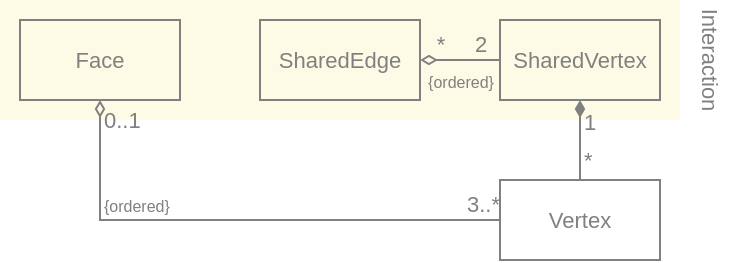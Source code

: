 <mxfile scale="4" border="0">
    <diagram id="woBObCVOX6_ovj5UqUiK" name="Page-1">
        <mxGraphModel dx="412" dy="251" grid="1" gridSize="10" guides="1" tooltips="1" connect="1" arrows="1" fold="1" page="0" pageScale="1" pageWidth="850" pageHeight="1100" background="none" math="0" shadow="0">
            <root>
                <mxCell id="0"/>
                <mxCell id="1" parent="0"/>
                <mxCell id="48" value="" style="rounded=0;whiteSpace=wrap;html=1;fillColor=#E6D600;strokeColor=none;opacity=10;" vertex="1" parent="1">
                    <mxGeometry x="150" y="350" width="340" height="60" as="geometry"/>
                </mxCell>
                <mxCell id="6" value="" style="edgeStyle=orthogonalEdgeStyle;shape=connector;rounded=0;html=1;labelBackgroundColor=default;strokeColor=#808080;fontFamily=Helvetica;fontSize=11;fontColor=#808080;endArrow=none;endFill=0;startArrow=diamondThin;startFill=1;" parent="1" source="2" target="5" edge="1">
                    <mxGeometry relative="1" as="geometry"/>
                </mxCell>
                <mxCell id="13" value="1" style="edgeLabel;align=left;verticalAlign=middle;resizable=0;points=[];fontSize=11;fontFamily=Helvetica;fontColor=#808080;labelBackgroundColor=none;html=1;" parent="6" vertex="1" connectable="0">
                    <mxGeometry x="-0.681" relative="1" as="geometry">
                        <mxPoint y="4" as="offset"/>
                    </mxGeometry>
                </mxCell>
                <mxCell id="14" value="*" style="edgeLabel;align=left;verticalAlign=middle;resizable=0;points=[];fontSize=11;fontFamily=Helvetica;fontColor=#808080;labelBackgroundColor=none;html=1;" parent="6" vertex="1" connectable="0">
                    <mxGeometry x="0.74" relative="1" as="geometry">
                        <mxPoint y="-5" as="offset"/>
                    </mxGeometry>
                </mxCell>
                <mxCell id="2" value="SharedVertex" style="rounded=0;whiteSpace=wrap;html=1;fillColor=none;strokeColor=#808080;fontColor=#808080;fontFamily=Helvetica;fontSize=11;" parent="1" vertex="1">
                    <mxGeometry x="400" y="360" width="80" height="40" as="geometry"/>
                </mxCell>
                <mxCell id="3" value="SharedEdge" style="rounded=0;whiteSpace=wrap;html=1;fillColor=none;strokeColor=#808080;fontColor=#808080;fontFamily=Helvetica;fontSize=11;" parent="1" vertex="1">
                    <mxGeometry x="280" y="360" width="80" height="40" as="geometry"/>
                </mxCell>
                <mxCell id="5" value="Vertex" style="rounded=0;whiteSpace=wrap;html=1;fillColor=none;strokeColor=#808080;fontColor=#808080;fontFamily=Helvetica;fontSize=11;" parent="1" vertex="1">
                    <mxGeometry x="400" y="440" width="80" height="40" as="geometry"/>
                </mxCell>
                <mxCell id="20" value="Face" style="rounded=0;whiteSpace=wrap;html=1;fillColor=none;strokeColor=#808080;fontColor=#808080;fontFamily=Helvetica;fontSize=11;" parent="1" vertex="1">
                    <mxGeometry x="160" y="360" width="80" height="40" as="geometry"/>
                </mxCell>
                <mxCell id="34" style="edgeStyle=orthogonalEdgeStyle;shape=connector;rounded=0;html=1;labelBackgroundColor=default;strokeColor=#808080;fontFamily=Helvetica;fontSize=11;fontColor=#808080;startArrow=diamondThin;startFill=0;endArrow=none;endFill=0;" parent="1" source="3" target="2" edge="1">
                    <mxGeometry relative="1" as="geometry">
                        <mxPoint x="400" y="460" as="sourcePoint"/>
                        <Array as="points">
                            <mxPoint x="380" y="380"/>
                            <mxPoint x="380" y="380"/>
                        </Array>
                    </mxGeometry>
                </mxCell>
                <mxCell id="35" value="*" style="edgeLabel;html=1;align=center;verticalAlign=bottom;resizable=0;points=[];fontSize=11;fontFamily=Helvetica;fontColor=#808080;labelBackgroundColor=none;spacing=2;" parent="34" vertex="1" connectable="0">
                    <mxGeometry x="-0.673" relative="1" as="geometry">
                        <mxPoint x="3" as="offset"/>
                    </mxGeometry>
                </mxCell>
                <mxCell id="36" value="2" style="edgeLabel;html=1;align=center;verticalAlign=bottom;resizable=0;points=[];fontSize=11;fontFamily=Helvetica;fontColor=#808080;labelBackgroundColor=none;" parent="34" vertex="1" connectable="0">
                    <mxGeometry x="0.704" y="-1" relative="1" as="geometry">
                        <mxPoint x="-4" y="-1" as="offset"/>
                    </mxGeometry>
                </mxCell>
                <mxCell id="47" value="{ordered}" style="edgeLabel;html=1;align=center;verticalAlign=top;resizable=0;points=[];fontSize=8;fontColor=#808080;labelBackgroundColor=none;" parent="34" vertex="1" connectable="0">
                    <mxGeometry x="0.235" relative="1" as="geometry">
                        <mxPoint x="-5" as="offset"/>
                    </mxGeometry>
                </mxCell>
                <mxCell id="29" style="edgeStyle=orthogonalEdgeStyle;shape=connector;rounded=0;html=1;labelBackgroundColor=default;strokeColor=#808080;fontFamily=Helvetica;fontSize=11;fontColor=#808080;startArrow=diamondThin;startFill=0;endArrow=none;endFill=0;" parent="1" source="20" target="5" edge="1">
                    <mxGeometry relative="1" as="geometry">
                        <mxPoint x="250" y="390" as="sourcePoint"/>
                        <mxPoint x="290" y="390" as="targetPoint"/>
                        <Array as="points">
                            <mxPoint x="200" y="460"/>
                        </Array>
                    </mxGeometry>
                </mxCell>
                <mxCell id="30" value="3..*" style="edgeLabel;align=right;verticalAlign=bottom;resizable=0;points=[];fontSize=11;fontFamily=Helvetica;fontColor=#808080;labelBackgroundColor=none;spacing=2;spacingTop=0;spacingLeft=0;spacingRight=0;html=1;" parent="29" vertex="1" connectable="0">
                    <mxGeometry x="0.714" relative="1" as="geometry">
                        <mxPoint x="37" as="offset"/>
                    </mxGeometry>
                </mxCell>
                <mxCell id="31" value="0..1" style="edgeLabel;html=1;align=left;verticalAlign=middle;resizable=0;points=[];fontSize=11;fontFamily=Helvetica;fontColor=#808080;labelBackgroundColor=none;" parent="29" vertex="1" connectable="0">
                    <mxGeometry x="-0.408" y="-1" relative="1" as="geometry">
                        <mxPoint x="-17" y="-51" as="offset"/>
                    </mxGeometry>
                </mxCell>
                <mxCell id="46" value="{ordered}" style="edgeLabel;html=1;align=left;verticalAlign=bottom;resizable=0;points=[];fontSize=8;labelBackgroundColor=none;fontColor=#808080;" parent="29" vertex="1" connectable="0">
                    <mxGeometry x="-0.138" y="-1" relative="1" as="geometry">
                        <mxPoint x="-52" y="-1" as="offset"/>
                    </mxGeometry>
                </mxCell>
                <mxCell id="43" value="Interaction" style="text;html=1;strokeColor=none;fillColor=none;align=center;verticalAlign=middle;whiteSpace=wrap;rounded=0;labelBackgroundColor=none;fontFamily=Helvetica;fontSize=11;fontColor=#808080;opacity=10;horizontal=0;rotation=-180;" parent="1" vertex="1">
                    <mxGeometry x="490" y="350" width="30" height="60" as="geometry"/>
                </mxCell>
            </root>
        </mxGraphModel>
    </diagram>
</mxfile>